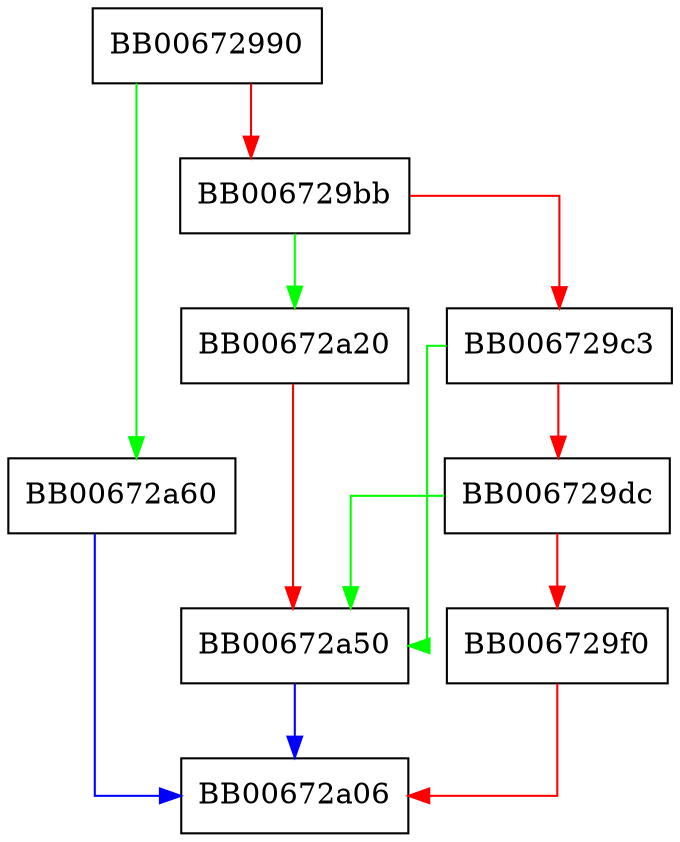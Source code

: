 digraph ossl_x509at_add1_attr_by_OBJ {
  node [shape="box"];
  graph [splines=ortho];
  BB00672990 -> BB00672a60 [color="green"];
  BB00672990 -> BB006729bb [color="red"];
  BB006729bb -> BB00672a20 [color="green"];
  BB006729bb -> BB006729c3 [color="red"];
  BB006729c3 -> BB00672a50 [color="green"];
  BB006729c3 -> BB006729dc [color="red"];
  BB006729dc -> BB00672a50 [color="green"];
  BB006729dc -> BB006729f0 [color="red"];
  BB006729f0 -> BB00672a06 [color="red"];
  BB00672a20 -> BB00672a50 [color="red"];
  BB00672a50 -> BB00672a06 [color="blue"];
  BB00672a60 -> BB00672a06 [color="blue"];
}